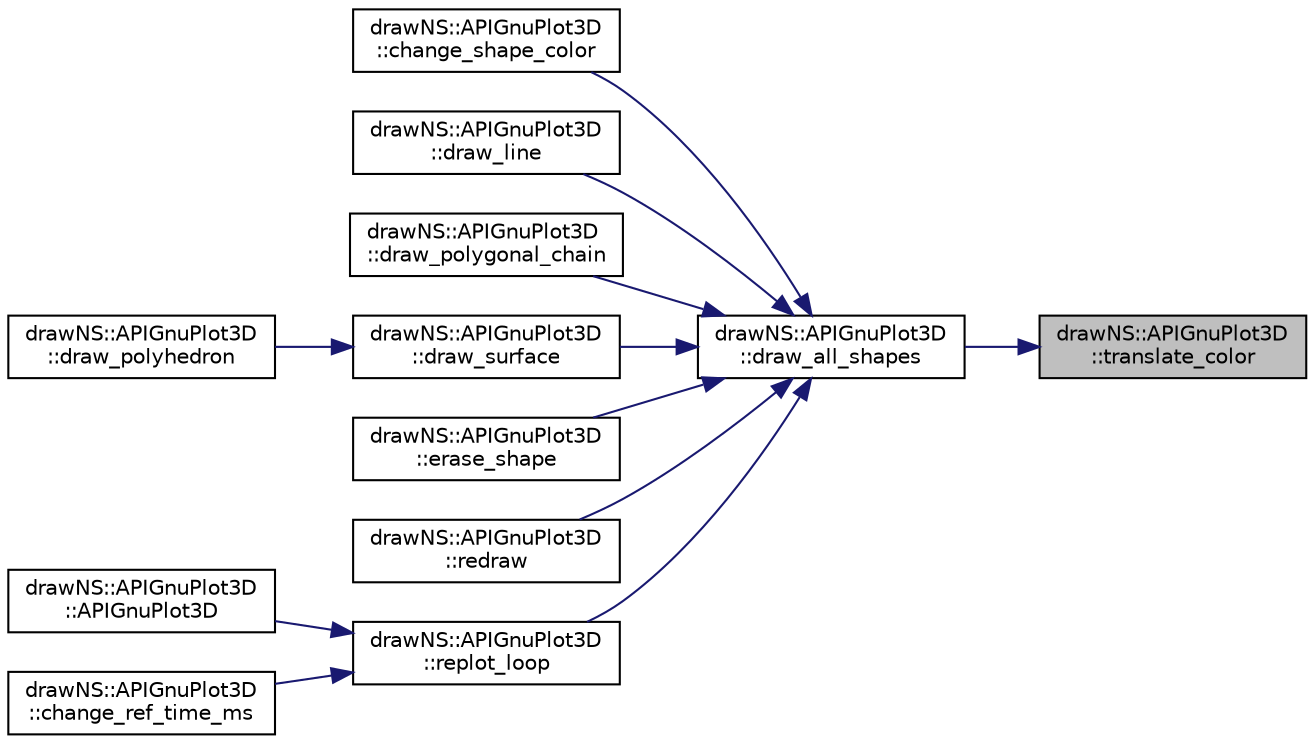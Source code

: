 digraph "drawNS::APIGnuPlot3D::translate_color"
{
 // LATEX_PDF_SIZE
  edge [fontname="Helvetica",fontsize="10",labelfontname="Helvetica",labelfontsize="10"];
  node [fontname="Helvetica",fontsize="10",shape=record];
  rankdir="RL";
  Node1 [label="drawNS::APIGnuPlot3D\l::translate_color",height=0.2,width=0.4,color="black", fillcolor="grey75", style="filled", fontcolor="black",tooltip=" "];
  Node1 -> Node2 [dir="back",color="midnightblue",fontsize="10",style="solid",fontname="Helvetica"];
  Node2 [label="drawNS::APIGnuPlot3D\l::draw_all_shapes",height=0.2,width=0.4,color="black", fillcolor="white", style="filled",URL="$classdraw_n_s_1_1_a_p_i_gnu_plot3_d.html#a53c7266030db13ac1e6045797c3e1b75",tooltip=" "];
  Node2 -> Node3 [dir="back",color="midnightblue",fontsize="10",style="solid",fontname="Helvetica"];
  Node3 [label="drawNS::APIGnuPlot3D\l::change_shape_color",height=0.2,width=0.4,color="black", fillcolor="white", style="filled",URL="$classdraw_n_s_1_1_a_p_i_gnu_plot3_d.html#ac33b91c7e171909c6ae2fcfbf7b915b1",tooltip="change color of shape"];
  Node2 -> Node4 [dir="back",color="midnightblue",fontsize="10",style="solid",fontname="Helvetica"];
  Node4 [label="drawNS::APIGnuPlot3D\l::draw_line",height=0.2,width=0.4,color="black", fillcolor="white", style="filled",URL="$classdraw_n_s_1_1_a_p_i_gnu_plot3_d.html#a258e809fc5faa7884ef0e339a4bcf608",tooltip="draws line between 2 points"];
  Node2 -> Node5 [dir="back",color="midnightblue",fontsize="10",style="solid",fontname="Helvetica"];
  Node5 [label="drawNS::APIGnuPlot3D\l::draw_polygonal_chain",height=0.2,width=0.4,color="black", fillcolor="white", style="filled",URL="$classdraw_n_s_1_1_a_p_i_gnu_plot3_d.html#a57e1102221d08157dab5037bdb20cbcc",tooltip="draws polygonal_chain between n points"];
  Node2 -> Node6 [dir="back",color="midnightblue",fontsize="10",style="solid",fontname="Helvetica"];
  Node6 [label="drawNS::APIGnuPlot3D\l::draw_surface",height=0.2,width=0.4,color="black", fillcolor="white", style="filled",URL="$classdraw_n_s_1_1_a_p_i_gnu_plot3_d.html#afc9b4e6c71a0377d881ece405a64a0e4",tooltip="draws surface described by its points"];
  Node6 -> Node7 [dir="back",color="midnightblue",fontsize="10",style="solid",fontname="Helvetica"];
  Node7 [label="drawNS::APIGnuPlot3D\l::draw_polyhedron",height=0.2,width=0.4,color="black", fillcolor="white", style="filled",URL="$classdraw_n_s_1_1_a_p_i_gnu_plot3_d.html#ac5237f08f9923f785928fec32805e31c",tooltip="draws polyhedron described by its apexs"];
  Node2 -> Node8 [dir="back",color="midnightblue",fontsize="10",style="solid",fontname="Helvetica"];
  Node8 [label="drawNS::APIGnuPlot3D\l::erase_shape",height=0.2,width=0.4,color="black", fillcolor="white", style="filled",URL="$classdraw_n_s_1_1_a_p_i_gnu_plot3_d.html#a837c1e656cdd7f3c1d64f373552b1766",tooltip="erase shape by id"];
  Node2 -> Node9 [dir="back",color="midnightblue",fontsize="10",style="solid",fontname="Helvetica"];
  Node9 [label="drawNS::APIGnuPlot3D\l::redraw",height=0.2,width=0.4,color="black", fillcolor="white", style="filled",URL="$classdraw_n_s_1_1_a_p_i_gnu_plot3_d.html#a27a110521a511f0c75e5c867f247a3f6",tooltip="replot all shapes Replots all shapes, works only in negative refresh_rate_ms value mode."];
  Node2 -> Node10 [dir="back",color="midnightblue",fontsize="10",style="solid",fontname="Helvetica"];
  Node10 [label="drawNS::APIGnuPlot3D\l::replot_loop",height=0.2,width=0.4,color="black", fillcolor="white", style="filled",URL="$classdraw_n_s_1_1_a_p_i_gnu_plot3_d.html#afa364d7d8a0a74d51b680a9560e1f1ed",tooltip=" "];
  Node10 -> Node11 [dir="back",color="midnightblue",fontsize="10",style="solid",fontname="Helvetica"];
  Node11 [label="drawNS::APIGnuPlot3D\l::APIGnuPlot3D",height=0.2,width=0.4,color="black", fillcolor="white", style="filled",URL="$classdraw_n_s_1_1_a_p_i_gnu_plot3_d.html#a9fd786880bdcfc90d260127a83362a01",tooltip="Constructor."];
  Node10 -> Node12 [dir="back",color="midnightblue",fontsize="10",style="solid",fontname="Helvetica"];
  Node12 [label="drawNS::APIGnuPlot3D\l::change_ref_time_ms",height=0.2,width=0.4,color="black", fillcolor="white", style="filled",URL="$classdraw_n_s_1_1_a_p_i_gnu_plot3_d.html#aa7da7ed9eaaea392a5710143fda0da67",tooltip="change mode for ploting and/or time between auto-replots"];
}
